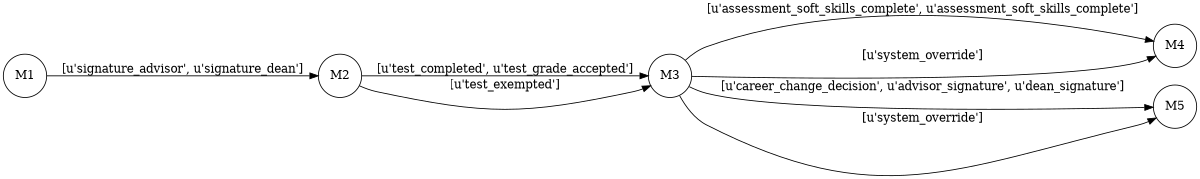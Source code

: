 digraph finite_state_machine {
rankdir=LR
size="8,5"
	node [shape=circle]
	"56fdfa5d8940131b6fc38d08" [label=M1]
		"56fdfa5d8940131b6fc38d08" -> "56fdfa5d8940131b6fc38d09" [label="[u'signature_advisor', u'signature_dean']"]
	"56fdfa5d8940131b6fc38d09" [label=M2]
		"56fdfa5d8940131b6fc38d09" -> "56fdfa5d8940131b6fc38d0a" [label="[u'test_completed', u'test_grade_accepted']"]
		"56fdfa5d8940131b6fc38d09" -> "56fdfa5d8940131b6fc38d0a" [label="[u'test_exempted']"]
	"56fdfa5d8940131b6fc38d0a" [label=M3]
		"56fdfa5d8940131b6fc38d0a" -> "56fdfa5d8940131b6fc38d0b" [label="[u'assessment_soft_skills_complete', u'assessment_soft_skills_complete']"]
		"56fdfa5d8940131b6fc38d0a" -> "56fdfa5d8940131b6fc38d0b" [label="[u'system_override']"]
		"56fdfa5d8940131b6fc38d0a" -> "56fdfa5d8940131b6fc38d0c" [label="[u'career_change_decision', u'advisor_signature', u'dean_signature']"]
		"56fdfa5d8940131b6fc38d0a" -> "56fdfa5d8940131b6fc38d0c" [label="[u'system_override']"]
	"56fdfa5d8940131b6fc38d0b" [label=M4]
	"56fdfa5d8940131b6fc38d0c" [label=M5]
}